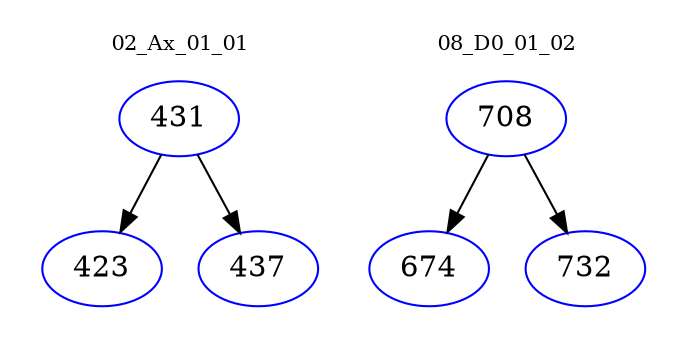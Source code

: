 digraph{
subgraph cluster_0 {
color = white
label = "02_Ax_01_01";
fontsize=10;
T0_431 [label="431", color="blue"]
T0_431 -> T0_423 [color="black"]
T0_423 [label="423", color="blue"]
T0_431 -> T0_437 [color="black"]
T0_437 [label="437", color="blue"]
}
subgraph cluster_1 {
color = white
label = "08_D0_01_02";
fontsize=10;
T1_708 [label="708", color="blue"]
T1_708 -> T1_674 [color="black"]
T1_674 [label="674", color="blue"]
T1_708 -> T1_732 [color="black"]
T1_732 [label="732", color="blue"]
}
}
